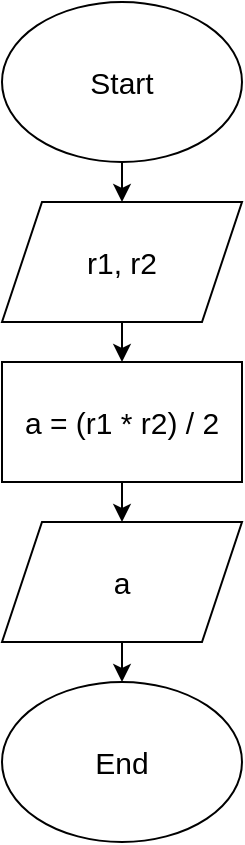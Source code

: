 <mxfile>
    <diagram id="CWI6Zh2zkJZoD2XA0EIZ" name="Page-1">
        <mxGraphModel dx="576" dy="440" grid="1" gridSize="10" guides="1" tooltips="1" connect="1" arrows="1" fold="1" page="1" pageScale="1" pageWidth="850" pageHeight="1100" math="0" shadow="0">
            <root>
                <mxCell id="0"/>
                <mxCell id="1" parent="0"/>
                <mxCell id="3" style="edgeStyle=none;html=1;exitX=0.5;exitY=1;exitDx=0;exitDy=0;fontSize=15;" edge="1" parent="1" source="2">
                    <mxGeometry relative="1" as="geometry">
                        <mxPoint x="280" y="120" as="targetPoint"/>
                    </mxGeometry>
                </mxCell>
                <mxCell id="2" value="&lt;p style=&quot;line-height: 100%; font-size: 15px;&quot;&gt;Start&lt;/p&gt;" style="ellipse;whiteSpace=wrap;html=1;fontStyle=0" vertex="1" parent="1">
                    <mxGeometry x="220" y="20" width="120" height="80" as="geometry"/>
                </mxCell>
                <mxCell id="5" style="edgeStyle=none;html=1;exitX=0.5;exitY=1;exitDx=0;exitDy=0;fontSize=15;" edge="1" parent="1" source="4">
                    <mxGeometry relative="1" as="geometry">
                        <mxPoint x="280" y="200" as="targetPoint"/>
                    </mxGeometry>
                </mxCell>
                <mxCell id="4" value="r1, r2" style="shape=parallelogram;perimeter=parallelogramPerimeter;whiteSpace=wrap;html=1;fixedSize=1;fontSize=15;" vertex="1" parent="1">
                    <mxGeometry x="220" y="120" width="120" height="60" as="geometry"/>
                </mxCell>
                <mxCell id="8" style="edgeStyle=none;html=1;exitX=0.5;exitY=1;exitDx=0;exitDy=0;fontSize=15;" edge="1" parent="1" source="7">
                    <mxGeometry relative="1" as="geometry">
                        <mxPoint x="280" y="280" as="targetPoint"/>
                    </mxGeometry>
                </mxCell>
                <mxCell id="7" value="a = (r1 * r2) / 2" style="rounded=0;whiteSpace=wrap;html=1;fontSize=15;" vertex="1" parent="1">
                    <mxGeometry x="220" y="200" width="120" height="60" as="geometry"/>
                </mxCell>
                <mxCell id="11" style="edgeStyle=none;html=1;exitX=0.5;exitY=1;exitDx=0;exitDy=0;entryX=0.5;entryY=0;entryDx=0;entryDy=0;fontSize=15;" edge="1" parent="1" source="9" target="10">
                    <mxGeometry relative="1" as="geometry"/>
                </mxCell>
                <mxCell id="9" value="a" style="shape=parallelogram;perimeter=parallelogramPerimeter;whiteSpace=wrap;html=1;fixedSize=1;fontSize=15;" vertex="1" parent="1">
                    <mxGeometry x="220" y="280" width="120" height="60" as="geometry"/>
                </mxCell>
                <mxCell id="10" value="End" style="ellipse;whiteSpace=wrap;html=1;fontSize=15;" vertex="1" parent="1">
                    <mxGeometry x="220" y="360" width="120" height="80" as="geometry"/>
                </mxCell>
            </root>
        </mxGraphModel>
    </diagram>
</mxfile>
